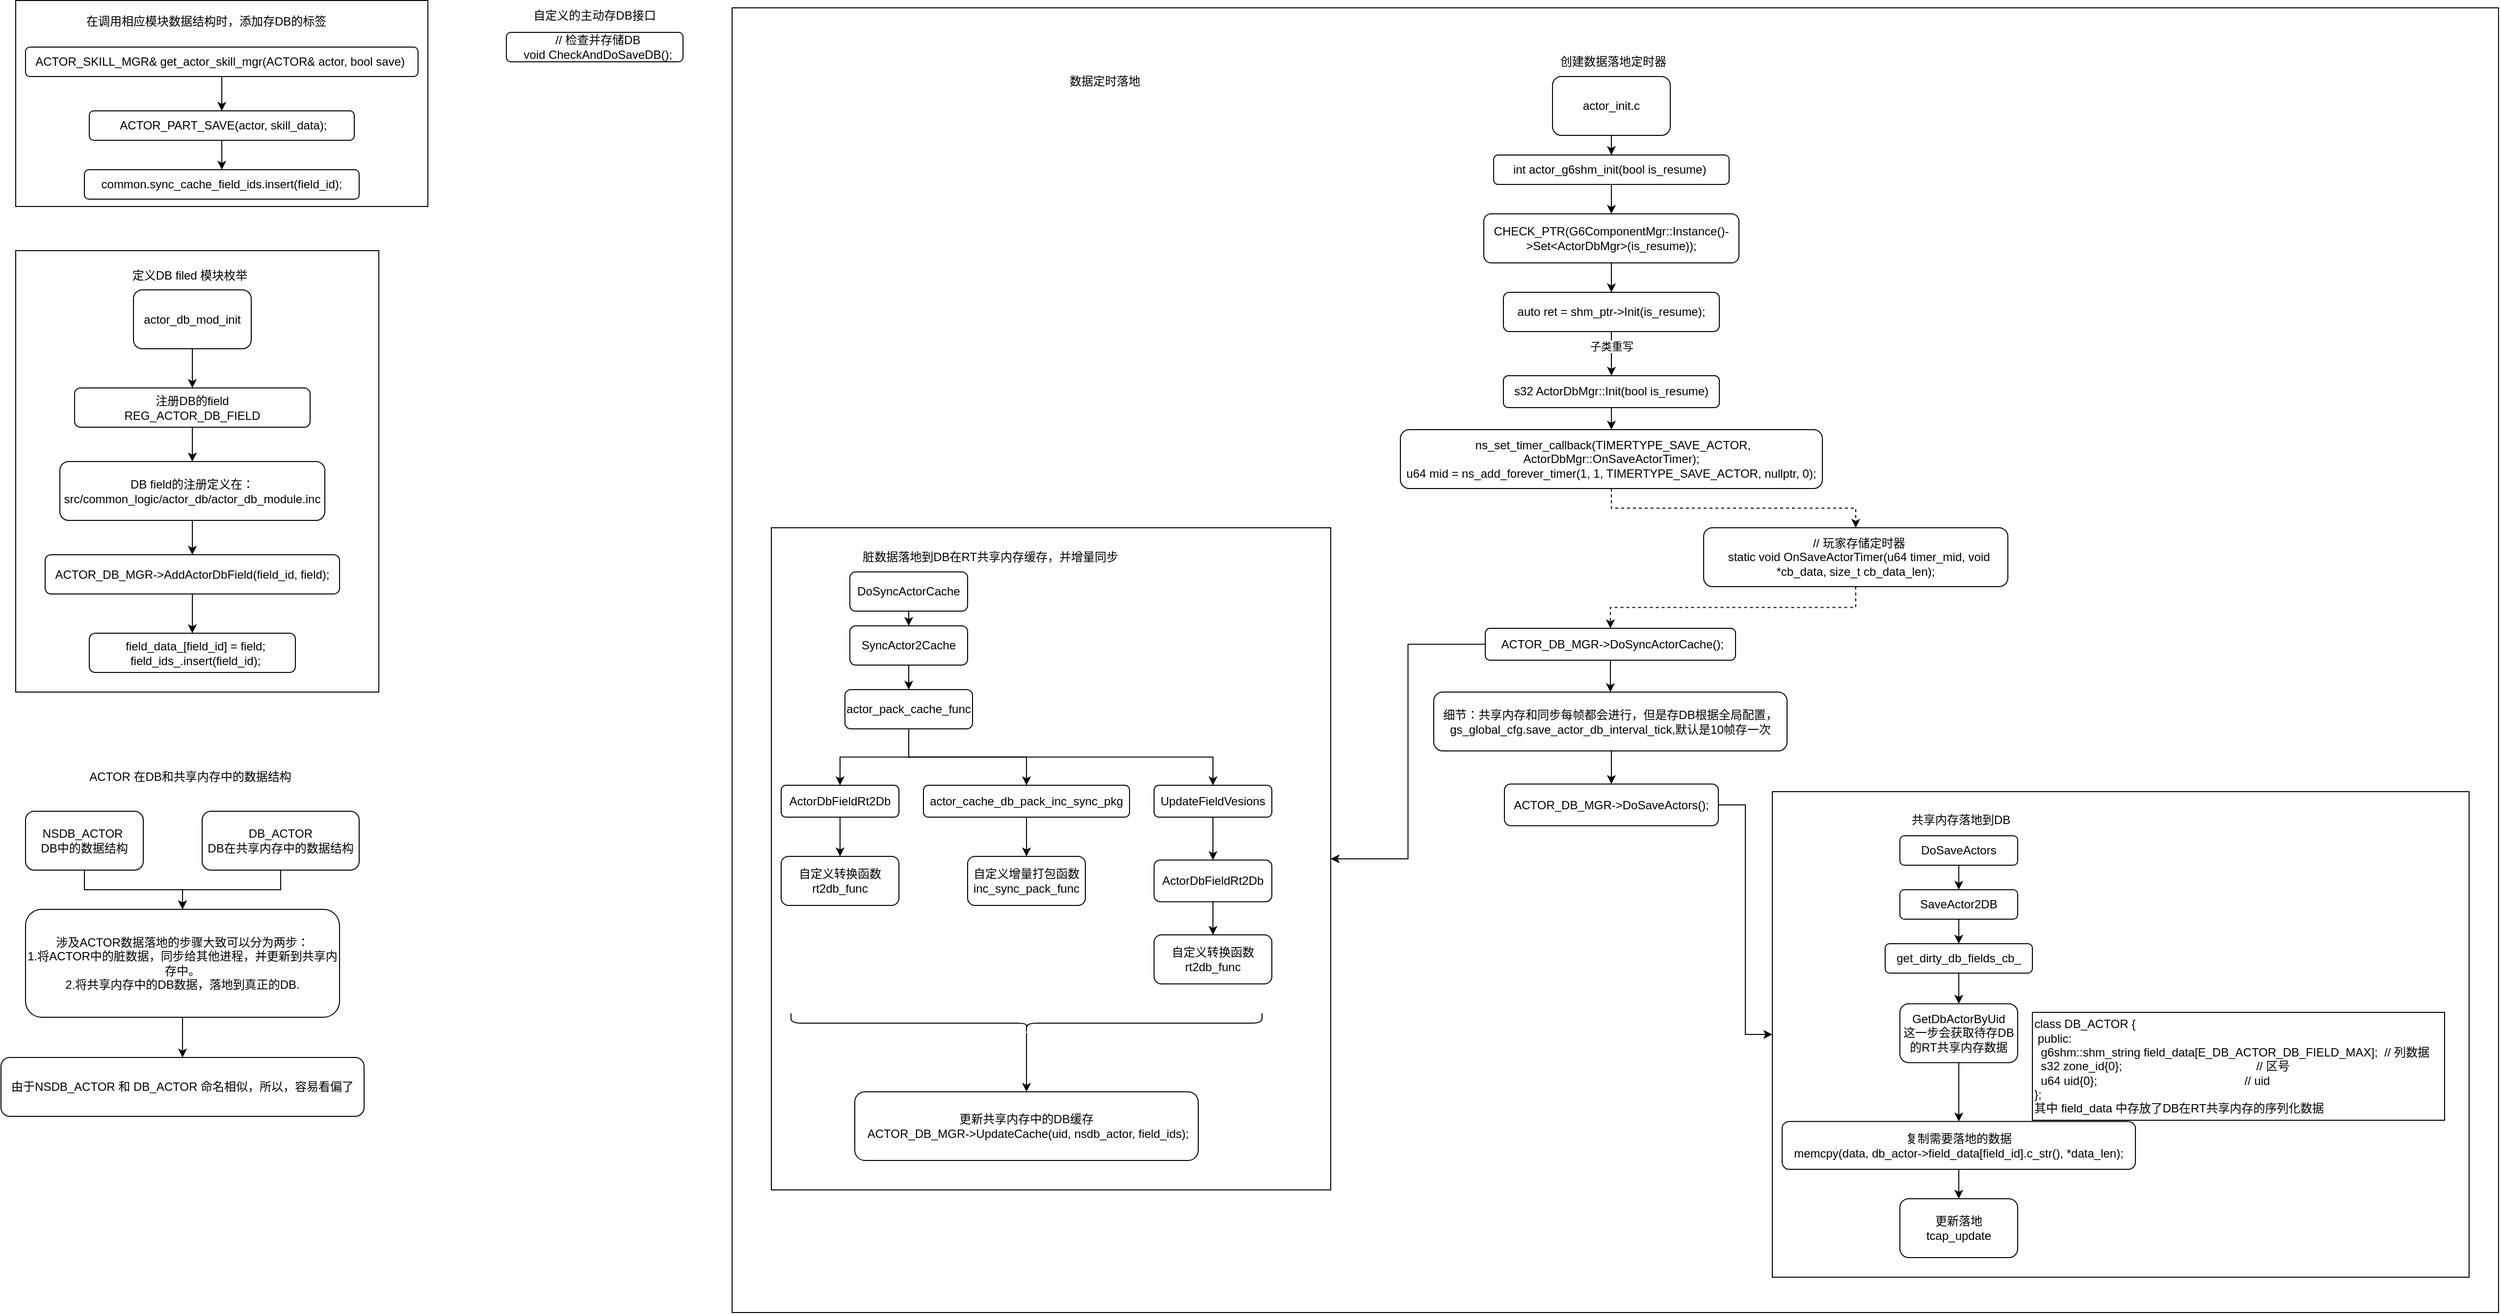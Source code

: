 <mxfile version="26.0.6">
  <diagram name="第 1 页" id="8cFtf-UiOnAKoCmu1fZL">
    <mxGraphModel dx="4027" dy="1700" grid="1" gridSize="10" guides="1" tooltips="1" connect="1" arrows="1" fold="1" page="1" pageScale="1" pageWidth="827" pageHeight="1169" math="0" shadow="0">
      <root>
        <mxCell id="0" />
        <mxCell id="1" parent="0" />
        <mxCell id="C0QmIfeoY1ldJ2bSpZcB-1" value="&lt;div&gt;&amp;nbsp; // 检查并存储DB&lt;/div&gt;&lt;div&gt;&amp;nbsp; void CheckAndDoSaveDB();&lt;/div&gt;" style="rounded=1;whiteSpace=wrap;html=1;" vertex="1" parent="1">
          <mxGeometry x="-110" y="75" width="180" height="30" as="geometry" />
        </mxCell>
        <mxCell id="C0QmIfeoY1ldJ2bSpZcB-7" value="" style="edgeStyle=orthogonalEdgeStyle;rounded=0;orthogonalLoop=1;jettySize=auto;html=1;" edge="1" parent="1" source="C0QmIfeoY1ldJ2bSpZcB-5" target="C0QmIfeoY1ldJ2bSpZcB-6">
          <mxGeometry relative="1" as="geometry" />
        </mxCell>
        <mxCell id="C0QmIfeoY1ldJ2bSpZcB-5" value="actor_init.c" style="rounded=1;whiteSpace=wrap;html=1;" vertex="1" parent="1">
          <mxGeometry x="956" y="120" width="120" height="60" as="geometry" />
        </mxCell>
        <mxCell id="C0QmIfeoY1ldJ2bSpZcB-9" value="" style="edgeStyle=orthogonalEdgeStyle;rounded=0;orthogonalLoop=1;jettySize=auto;html=1;" edge="1" parent="1" source="C0QmIfeoY1ldJ2bSpZcB-6" target="C0QmIfeoY1ldJ2bSpZcB-8">
          <mxGeometry relative="1" as="geometry" />
        </mxCell>
        <mxCell id="C0QmIfeoY1ldJ2bSpZcB-6" value="int actor_g6shm_init(bool is_resume)&amp;nbsp;" style="whiteSpace=wrap;html=1;rounded=1;" vertex="1" parent="1">
          <mxGeometry x="896" y="200" width="240" height="30" as="geometry" />
        </mxCell>
        <mxCell id="C0QmIfeoY1ldJ2bSpZcB-11" value="" style="edgeStyle=orthogonalEdgeStyle;rounded=0;orthogonalLoop=1;jettySize=auto;html=1;" edge="1" parent="1" source="C0QmIfeoY1ldJ2bSpZcB-8" target="C0QmIfeoY1ldJ2bSpZcB-10">
          <mxGeometry relative="1" as="geometry" />
        </mxCell>
        <mxCell id="C0QmIfeoY1ldJ2bSpZcB-8" value="CHECK_PTR(G6ComponentMgr::Instance()-&amp;gt;Set&amp;lt;ActorDbMgr&amp;gt;(is_resume));" style="whiteSpace=wrap;html=1;rounded=1;" vertex="1" parent="1">
          <mxGeometry x="886" y="260" width="260" height="50" as="geometry" />
        </mxCell>
        <mxCell id="C0QmIfeoY1ldJ2bSpZcB-13" value="" style="edgeStyle=orthogonalEdgeStyle;rounded=0;orthogonalLoop=1;jettySize=auto;html=1;" edge="1" parent="1" source="C0QmIfeoY1ldJ2bSpZcB-10" target="C0QmIfeoY1ldJ2bSpZcB-12">
          <mxGeometry relative="1" as="geometry" />
        </mxCell>
        <mxCell id="C0QmIfeoY1ldJ2bSpZcB-14" value="子类重写" style="edgeLabel;html=1;align=center;verticalAlign=middle;resizable=0;points=[];" vertex="1" connectable="0" parent="C0QmIfeoY1ldJ2bSpZcB-13">
          <mxGeometry x="-0.341" relative="1" as="geometry">
            <mxPoint as="offset" />
          </mxGeometry>
        </mxCell>
        <mxCell id="C0QmIfeoY1ldJ2bSpZcB-10" value="auto ret = shm_ptr-&amp;gt;Init(is_resume);" style="whiteSpace=wrap;html=1;rounded=1;" vertex="1" parent="1">
          <mxGeometry x="906" y="340" width="220" height="40" as="geometry" />
        </mxCell>
        <mxCell id="C0QmIfeoY1ldJ2bSpZcB-16" value="" style="edgeStyle=orthogonalEdgeStyle;rounded=0;orthogonalLoop=1;jettySize=auto;html=1;" edge="1" parent="1" source="C0QmIfeoY1ldJ2bSpZcB-12" target="C0QmIfeoY1ldJ2bSpZcB-15">
          <mxGeometry relative="1" as="geometry" />
        </mxCell>
        <mxCell id="C0QmIfeoY1ldJ2bSpZcB-12" value="s32 ActorDbMgr::Init(bool is_resume)" style="whiteSpace=wrap;html=1;rounded=1;" vertex="1" parent="1">
          <mxGeometry x="906" y="425" width="220" height="32.5" as="geometry" />
        </mxCell>
        <mxCell id="C0QmIfeoY1ldJ2bSpZcB-102" style="edgeStyle=orthogonalEdgeStyle;rounded=0;orthogonalLoop=1;jettySize=auto;html=1;entryX=0.5;entryY=0;entryDx=0;entryDy=0;dashed=1;" edge="1" parent="1" source="C0QmIfeoY1ldJ2bSpZcB-15" target="C0QmIfeoY1ldJ2bSpZcB-101">
          <mxGeometry relative="1" as="geometry" />
        </mxCell>
        <mxCell id="C0QmIfeoY1ldJ2bSpZcB-15" value="&amp;nbsp;ns_set_timer_callback(TIMERTYPE_SAVE_ACTOR, ActorDbMgr::OnSaveActorTimer);&lt;div&gt;u64 mid = ns_add_forever_timer(1, 1, TIMERTYPE_SAVE_ACTOR, nullptr, 0);&lt;/div&gt;" style="whiteSpace=wrap;html=1;rounded=1;" vertex="1" parent="1">
          <mxGeometry x="801" y="480" width="430" height="60" as="geometry" />
        </mxCell>
        <mxCell id="C0QmIfeoY1ldJ2bSpZcB-22" style="edgeStyle=orthogonalEdgeStyle;rounded=0;orthogonalLoop=1;jettySize=auto;html=1;entryX=0.5;entryY=0;entryDx=0;entryDy=0;" edge="1" parent="1" source="C0QmIfeoY1ldJ2bSpZcB-17" target="C0QmIfeoY1ldJ2bSpZcB-21">
          <mxGeometry relative="1" as="geometry" />
        </mxCell>
        <mxCell id="C0QmIfeoY1ldJ2bSpZcB-97" style="edgeStyle=orthogonalEdgeStyle;rounded=0;orthogonalLoop=1;jettySize=auto;html=1;" edge="1" parent="1" source="C0QmIfeoY1ldJ2bSpZcB-17" target="C0QmIfeoY1ldJ2bSpZcB-93">
          <mxGeometry relative="1" as="geometry" />
        </mxCell>
        <mxCell id="C0QmIfeoY1ldJ2bSpZcB-17" value="&amp;nbsp;ACTOR_DB_MGR-&amp;gt;DoSyncActorCache();" style="whiteSpace=wrap;html=1;rounded=1;" vertex="1" parent="1">
          <mxGeometry x="887.5" y="682.5" width="255" height="32.5" as="geometry" />
        </mxCell>
        <mxCell id="C0QmIfeoY1ldJ2bSpZcB-96" style="edgeStyle=orthogonalEdgeStyle;rounded=0;orthogonalLoop=1;jettySize=auto;html=1;exitX=1;exitY=0.5;exitDx=0;exitDy=0;entryX=0;entryY=0.5;entryDx=0;entryDy=0;" edge="1" parent="1" source="C0QmIfeoY1ldJ2bSpZcB-19" target="C0QmIfeoY1ldJ2bSpZcB-94">
          <mxGeometry relative="1" as="geometry" />
        </mxCell>
        <mxCell id="C0QmIfeoY1ldJ2bSpZcB-19" value="&lt;div&gt;&lt;span style=&quot;background-color: transparent; color: light-dark(rgb(0, 0, 0), rgb(255, 255, 255));&quot;&gt;ACTOR_DB_MGR-&amp;gt;DoSaveActors();&lt;/span&gt;&lt;/div&gt;" style="whiteSpace=wrap;html=1;rounded=1;" vertex="1" parent="1">
          <mxGeometry x="907" y="841.25" width="218" height="42.5" as="geometry" />
        </mxCell>
        <mxCell id="C0QmIfeoY1ldJ2bSpZcB-23" style="edgeStyle=orthogonalEdgeStyle;rounded=0;orthogonalLoop=1;jettySize=auto;html=1;exitX=0.5;exitY=1;exitDx=0;exitDy=0;entryX=0.5;entryY=0;entryDx=0;entryDy=0;" edge="1" parent="1" source="C0QmIfeoY1ldJ2bSpZcB-21" target="C0QmIfeoY1ldJ2bSpZcB-19">
          <mxGeometry relative="1" as="geometry" />
        </mxCell>
        <mxCell id="C0QmIfeoY1ldJ2bSpZcB-21" value="细节：共享内存和同步每帧都会进行，但是存DB根据全局配置，gs_global_cfg.save_actor_db_interval_tick,默认是10帧存一次" style="rounded=1;whiteSpace=wrap;html=1;" vertex="1" parent="1">
          <mxGeometry x="835" y="747.5" width="360" height="60" as="geometry" />
        </mxCell>
        <mxCell id="C0QmIfeoY1ldJ2bSpZcB-27" value="" style="edgeStyle=orthogonalEdgeStyle;rounded=0;orthogonalLoop=1;jettySize=auto;html=1;" edge="1" parent="1" source="C0QmIfeoY1ldJ2bSpZcB-24" target="C0QmIfeoY1ldJ2bSpZcB-26">
          <mxGeometry relative="1" as="geometry" />
        </mxCell>
        <mxCell id="C0QmIfeoY1ldJ2bSpZcB-24" value="DoSyncActorCache" style="rounded=1;whiteSpace=wrap;html=1;" vertex="1" parent="1">
          <mxGeometry x="240" y="625" width="120" height="40" as="geometry" />
        </mxCell>
        <mxCell id="C0QmIfeoY1ldJ2bSpZcB-47" value="" style="edgeStyle=orthogonalEdgeStyle;rounded=0;orthogonalLoop=1;jettySize=auto;html=1;" edge="1" parent="1" source="C0QmIfeoY1ldJ2bSpZcB-25" target="C0QmIfeoY1ldJ2bSpZcB-46">
          <mxGeometry relative="1" as="geometry" />
        </mxCell>
        <mxCell id="C0QmIfeoY1ldJ2bSpZcB-25" value="DoSaveActors" style="rounded=1;whiteSpace=wrap;html=1;" vertex="1" parent="1">
          <mxGeometry x="1310" y="894" width="120" height="30" as="geometry" />
        </mxCell>
        <mxCell id="C0QmIfeoY1ldJ2bSpZcB-29" value="" style="edgeStyle=orthogonalEdgeStyle;rounded=0;orthogonalLoop=1;jettySize=auto;html=1;" edge="1" parent="1" source="C0QmIfeoY1ldJ2bSpZcB-26" target="C0QmIfeoY1ldJ2bSpZcB-28">
          <mxGeometry relative="1" as="geometry" />
        </mxCell>
        <mxCell id="C0QmIfeoY1ldJ2bSpZcB-26" value="SyncActor2Cache" style="whiteSpace=wrap;html=1;rounded=1;" vertex="1" parent="1">
          <mxGeometry x="240" y="680" width="120" height="40" as="geometry" />
        </mxCell>
        <mxCell id="C0QmIfeoY1ldJ2bSpZcB-31" value="" style="edgeStyle=orthogonalEdgeStyle;rounded=0;orthogonalLoop=1;jettySize=auto;html=1;" edge="1" parent="1" source="C0QmIfeoY1ldJ2bSpZcB-28" target="C0QmIfeoY1ldJ2bSpZcB-30">
          <mxGeometry relative="1" as="geometry" />
        </mxCell>
        <mxCell id="C0QmIfeoY1ldJ2bSpZcB-43" style="edgeStyle=orthogonalEdgeStyle;rounded=0;orthogonalLoop=1;jettySize=auto;html=1;entryX=0.5;entryY=0;entryDx=0;entryDy=0;" edge="1" parent="1" source="C0QmIfeoY1ldJ2bSpZcB-28" target="C0QmIfeoY1ldJ2bSpZcB-32">
          <mxGeometry relative="1" as="geometry" />
        </mxCell>
        <mxCell id="C0QmIfeoY1ldJ2bSpZcB-44" style="edgeStyle=orthogonalEdgeStyle;rounded=0;orthogonalLoop=1;jettySize=auto;html=1;exitX=0.5;exitY=1;exitDx=0;exitDy=0;" edge="1" parent="1" source="C0QmIfeoY1ldJ2bSpZcB-28" target="C0QmIfeoY1ldJ2bSpZcB-38">
          <mxGeometry relative="1" as="geometry" />
        </mxCell>
        <mxCell id="C0QmIfeoY1ldJ2bSpZcB-28" value="actor_pack_cache_func" style="whiteSpace=wrap;html=1;rounded=1;" vertex="1" parent="1">
          <mxGeometry x="235" y="745" width="130" height="40" as="geometry" />
        </mxCell>
        <mxCell id="C0QmIfeoY1ldJ2bSpZcB-37" value="" style="edgeStyle=orthogonalEdgeStyle;rounded=0;orthogonalLoop=1;jettySize=auto;html=1;" edge="1" parent="1" source="C0QmIfeoY1ldJ2bSpZcB-30" target="C0QmIfeoY1ldJ2bSpZcB-36">
          <mxGeometry relative="1" as="geometry" />
        </mxCell>
        <mxCell id="C0QmIfeoY1ldJ2bSpZcB-30" value="ActorDbFieldRt2Db" style="whiteSpace=wrap;html=1;rounded=1;" vertex="1" parent="1">
          <mxGeometry x="170" y="842.5" width="120" height="32.5" as="geometry" />
        </mxCell>
        <mxCell id="C0QmIfeoY1ldJ2bSpZcB-35" value="" style="edgeStyle=orthogonalEdgeStyle;rounded=0;orthogonalLoop=1;jettySize=auto;html=1;" edge="1" parent="1" source="C0QmIfeoY1ldJ2bSpZcB-32" target="C0QmIfeoY1ldJ2bSpZcB-34">
          <mxGeometry relative="1" as="geometry" />
        </mxCell>
        <mxCell id="C0QmIfeoY1ldJ2bSpZcB-32" value="actor_cache_db_pack_inc_sync_pkg" style="whiteSpace=wrap;html=1;rounded=1;" vertex="1" parent="1">
          <mxGeometry x="315" y="842.5" width="210" height="32.5" as="geometry" />
        </mxCell>
        <mxCell id="C0QmIfeoY1ldJ2bSpZcB-34" value="&lt;div&gt;自定义增量打包函数&lt;/div&gt;inc_sync_pack_func" style="whiteSpace=wrap;html=1;rounded=1;" vertex="1" parent="1">
          <mxGeometry x="360" y="915" width="120" height="50" as="geometry" />
        </mxCell>
        <mxCell id="C0QmIfeoY1ldJ2bSpZcB-36" value="&lt;div&gt;自定义转换函数&lt;/div&gt;rt2db_func" style="whiteSpace=wrap;html=1;rounded=1;" vertex="1" parent="1">
          <mxGeometry x="170" y="915" width="120" height="50" as="geometry" />
        </mxCell>
        <mxCell id="C0QmIfeoY1ldJ2bSpZcB-40" value="" style="edgeStyle=orthogonalEdgeStyle;rounded=0;orthogonalLoop=1;jettySize=auto;html=1;" edge="1" parent="1" source="C0QmIfeoY1ldJ2bSpZcB-38" target="C0QmIfeoY1ldJ2bSpZcB-39">
          <mxGeometry relative="1" as="geometry" />
        </mxCell>
        <mxCell id="C0QmIfeoY1ldJ2bSpZcB-38" value="UpdateFieldVesions" style="rounded=1;whiteSpace=wrap;html=1;" vertex="1" parent="1">
          <mxGeometry x="550" y="842.5" width="120" height="32.5" as="geometry" />
        </mxCell>
        <mxCell id="C0QmIfeoY1ldJ2bSpZcB-42" value="" style="edgeStyle=orthogonalEdgeStyle;rounded=0;orthogonalLoop=1;jettySize=auto;html=1;" edge="1" parent="1" source="C0QmIfeoY1ldJ2bSpZcB-39" target="C0QmIfeoY1ldJ2bSpZcB-41">
          <mxGeometry relative="1" as="geometry" />
        </mxCell>
        <mxCell id="C0QmIfeoY1ldJ2bSpZcB-39" value="ActorDbFieldRt2Db" style="whiteSpace=wrap;html=1;rounded=1;" vertex="1" parent="1">
          <mxGeometry x="550" y="918.75" width="120" height="42.5" as="geometry" />
        </mxCell>
        <mxCell id="C0QmIfeoY1ldJ2bSpZcB-41" value="&lt;div&gt;自定义转换函数&lt;/div&gt;rt2db_func" style="whiteSpace=wrap;html=1;rounded=1;" vertex="1" parent="1">
          <mxGeometry x="550" y="995" width="120" height="50" as="geometry" />
        </mxCell>
        <mxCell id="C0QmIfeoY1ldJ2bSpZcB-45" value="脏数据落地到DB在RT共享内存缓存，并增量同步&amp;nbsp;" style="text;html=1;align=center;verticalAlign=middle;whiteSpace=wrap;rounded=0;" vertex="1" parent="1">
          <mxGeometry x="240" y="595" width="290" height="30" as="geometry" />
        </mxCell>
        <mxCell id="C0QmIfeoY1ldJ2bSpZcB-49" value="" style="edgeStyle=orthogonalEdgeStyle;rounded=0;orthogonalLoop=1;jettySize=auto;html=1;" edge="1" parent="1" source="C0QmIfeoY1ldJ2bSpZcB-46" target="C0QmIfeoY1ldJ2bSpZcB-48">
          <mxGeometry relative="1" as="geometry" />
        </mxCell>
        <mxCell id="C0QmIfeoY1ldJ2bSpZcB-46" value="SaveActor2DB" style="whiteSpace=wrap;html=1;rounded=1;" vertex="1" parent="1">
          <mxGeometry x="1310" y="949" width="120" height="30" as="geometry" />
        </mxCell>
        <mxCell id="C0QmIfeoY1ldJ2bSpZcB-51" value="" style="edgeStyle=orthogonalEdgeStyle;rounded=0;orthogonalLoop=1;jettySize=auto;html=1;" edge="1" parent="1" source="C0QmIfeoY1ldJ2bSpZcB-48" target="C0QmIfeoY1ldJ2bSpZcB-50">
          <mxGeometry relative="1" as="geometry" />
        </mxCell>
        <mxCell id="C0QmIfeoY1ldJ2bSpZcB-48" value="get_dirty_db_fields_cb_" style="whiteSpace=wrap;html=1;rounded=1;" vertex="1" parent="1">
          <mxGeometry x="1295" y="1004" width="150" height="30" as="geometry" />
        </mxCell>
        <mxCell id="C0QmIfeoY1ldJ2bSpZcB-53" value="" style="edgeStyle=orthogonalEdgeStyle;rounded=0;orthogonalLoop=1;jettySize=auto;html=1;" edge="1" parent="1" source="C0QmIfeoY1ldJ2bSpZcB-50" target="C0QmIfeoY1ldJ2bSpZcB-52">
          <mxGeometry relative="1" as="geometry" />
        </mxCell>
        <mxCell id="C0QmIfeoY1ldJ2bSpZcB-50" value="GetDbActorByUid&lt;div&gt;这一步会获取待存DB的RT共享内存数据&lt;/div&gt;" style="whiteSpace=wrap;html=1;rounded=1;" vertex="1" parent="1">
          <mxGeometry x="1310" y="1065.25" width="120" height="60" as="geometry" />
        </mxCell>
        <mxCell id="C0QmIfeoY1ldJ2bSpZcB-55" value="" style="edgeStyle=orthogonalEdgeStyle;rounded=0;orthogonalLoop=1;jettySize=auto;html=1;" edge="1" parent="1" source="C0QmIfeoY1ldJ2bSpZcB-52" target="C0QmIfeoY1ldJ2bSpZcB-54">
          <mxGeometry relative="1" as="geometry" />
        </mxCell>
        <mxCell id="C0QmIfeoY1ldJ2bSpZcB-52" value="&lt;div&gt;复制需要落地的数据&lt;/div&gt;memcpy(data, db_actor-&amp;gt;field_data[field_id].c_str(), *data_len);" style="whiteSpace=wrap;html=1;rounded=1;" vertex="1" parent="1">
          <mxGeometry x="1190" y="1185.25" width="360" height="48.75" as="geometry" />
        </mxCell>
        <mxCell id="C0QmIfeoY1ldJ2bSpZcB-54" value="&lt;div&gt;更新落地&lt;/div&gt;tcap_update" style="whiteSpace=wrap;html=1;rounded=1;" vertex="1" parent="1">
          <mxGeometry x="1310" y="1264" width="120" height="60" as="geometry" />
        </mxCell>
        <mxCell id="C0QmIfeoY1ldJ2bSpZcB-56" value="&lt;div&gt;class DB_ACTOR {&lt;/div&gt;&lt;div&gt;&amp;nbsp;public:&lt;/div&gt;&lt;div&gt;&amp;nbsp; g6shm::shm_string field_data[E_DB_ACTOR_DB_FIELD_MAX];&amp;nbsp; // 列数据&lt;/div&gt;&lt;div&gt;&amp;nbsp; s32 zone_id{0};&amp;nbsp; &amp;nbsp; &amp;nbsp; &amp;nbsp; &amp;nbsp; &amp;nbsp; &amp;nbsp; &amp;nbsp; &amp;nbsp; &amp;nbsp; &amp;nbsp; &amp;nbsp; &amp;nbsp; &amp;nbsp; &amp;nbsp; &amp;nbsp; &amp;nbsp; &amp;nbsp; &amp;nbsp; &amp;nbsp; &amp;nbsp;// 区号&lt;/div&gt;&lt;div&gt;&amp;nbsp; u64 uid{0};&amp;nbsp; &amp;nbsp; &amp;nbsp; &amp;nbsp; &amp;nbsp; &amp;nbsp; &amp;nbsp; &amp;nbsp; &amp;nbsp; &amp;nbsp; &amp;nbsp; &amp;nbsp; &amp;nbsp; &amp;nbsp; &amp;nbsp; &amp;nbsp; &amp;nbsp; &amp;nbsp; &amp;nbsp; &amp;nbsp; &amp;nbsp; &amp;nbsp; &amp;nbsp;// uid&lt;/div&gt;&lt;div&gt;};&lt;/div&gt;&lt;div&gt;其中 field_data 中存放了DB在RT共享内存的序列化数据&lt;/div&gt;" style="rounded=0;whiteSpace=wrap;html=1;align=left;" vertex="1" parent="1">
          <mxGeometry x="1445" y="1074" width="420" height="110" as="geometry" />
        </mxCell>
        <mxCell id="C0QmIfeoY1ldJ2bSpZcB-57" value="&lt;div&gt;更新共享内存中的DB缓存&lt;/div&gt;&amp;nbsp;ACTOR_DB_MGR-&amp;gt;UpdateCache(uid, nsdb_actor, field_ids);" style="rounded=1;whiteSpace=wrap;html=1;" vertex="1" parent="1">
          <mxGeometry x="245" y="1155" width="350" height="70" as="geometry" />
        </mxCell>
        <mxCell id="C0QmIfeoY1ldJ2bSpZcB-60" style="edgeStyle=orthogonalEdgeStyle;rounded=0;orthogonalLoop=1;jettySize=auto;html=1;entryX=0.5;entryY=0;entryDx=0;entryDy=0;" edge="1" parent="1" source="C0QmIfeoY1ldJ2bSpZcB-58" target="C0QmIfeoY1ldJ2bSpZcB-57">
          <mxGeometry relative="1" as="geometry" />
        </mxCell>
        <mxCell id="C0QmIfeoY1ldJ2bSpZcB-58" value="" style="shape=curlyBracket;whiteSpace=wrap;html=1;rounded=1;flipH=1;labelPosition=right;verticalLabelPosition=middle;align=left;verticalAlign=middle;direction=north;" vertex="1" parent="1">
          <mxGeometry x="180" y="1075" width="480" height="20" as="geometry" />
        </mxCell>
        <mxCell id="C0QmIfeoY1ldJ2bSpZcB-69" value="&lt;div style=&quot;text-align: center;&quot;&gt;&lt;span style=&quot;background-color: transparent; color: light-dark(rgb(0, 0, 0), rgb(255, 255, 255));&quot;&gt;共享内存落地到DB&lt;/span&gt;&lt;/div&gt;" style="text;whiteSpace=wrap;html=1;" vertex="1" parent="1">
          <mxGeometry x="1320" y="864" width="300" height="40" as="geometry" />
        </mxCell>
        <mxCell id="C0QmIfeoY1ldJ2bSpZcB-72" value="" style="edgeStyle=orthogonalEdgeStyle;rounded=0;orthogonalLoop=1;jettySize=auto;html=1;" edge="1" parent="1" source="C0QmIfeoY1ldJ2bSpZcB-70" target="C0QmIfeoY1ldJ2bSpZcB-71">
          <mxGeometry relative="1" as="geometry" />
        </mxCell>
        <mxCell id="C0QmIfeoY1ldJ2bSpZcB-70" value="&lt;div&gt;注册DB的field&lt;/div&gt;REG_ACTOR_DB_FIELD" style="rounded=1;whiteSpace=wrap;html=1;" vertex="1" parent="1">
          <mxGeometry x="-550" y="437.5" width="240" height="40" as="geometry" />
        </mxCell>
        <mxCell id="C0QmIfeoY1ldJ2bSpZcB-76" value="" style="edgeStyle=orthogonalEdgeStyle;rounded=0;orthogonalLoop=1;jettySize=auto;html=1;" edge="1" parent="1" source="C0QmIfeoY1ldJ2bSpZcB-71" target="C0QmIfeoY1ldJ2bSpZcB-75">
          <mxGeometry relative="1" as="geometry" />
        </mxCell>
        <mxCell id="C0QmIfeoY1ldJ2bSpZcB-71" value="DB field的注册定义在：&lt;div&gt;src/common_logic/actor_db/actor_db_module.inc&lt;/div&gt;" style="whiteSpace=wrap;html=1;rounded=1;" vertex="1" parent="1">
          <mxGeometry x="-565" y="512.5" width="270" height="60" as="geometry" />
        </mxCell>
        <mxCell id="C0QmIfeoY1ldJ2bSpZcB-74" style="edgeStyle=orthogonalEdgeStyle;rounded=0;orthogonalLoop=1;jettySize=auto;html=1;entryX=0.5;entryY=0;entryDx=0;entryDy=0;" edge="1" parent="1" source="C0QmIfeoY1ldJ2bSpZcB-73" target="C0QmIfeoY1ldJ2bSpZcB-70">
          <mxGeometry relative="1" as="geometry" />
        </mxCell>
        <mxCell id="C0QmIfeoY1ldJ2bSpZcB-73" value="actor_db_mod_init" style="rounded=1;whiteSpace=wrap;html=1;" vertex="1" parent="1">
          <mxGeometry x="-490" y="337.5" width="120" height="60" as="geometry" />
        </mxCell>
        <mxCell id="C0QmIfeoY1ldJ2bSpZcB-78" value="" style="edgeStyle=orthogonalEdgeStyle;rounded=0;orthogonalLoop=1;jettySize=auto;html=1;" edge="1" parent="1" source="C0QmIfeoY1ldJ2bSpZcB-75" target="C0QmIfeoY1ldJ2bSpZcB-77">
          <mxGeometry relative="1" as="geometry" />
        </mxCell>
        <mxCell id="C0QmIfeoY1ldJ2bSpZcB-75" value="ACTOR_DB_MGR-&amp;gt;AddActorDbField(field_id, field);" style="whiteSpace=wrap;html=1;rounded=1;" vertex="1" parent="1">
          <mxGeometry x="-580" y="607.5" width="300" height="40" as="geometry" />
        </mxCell>
        <mxCell id="C0QmIfeoY1ldJ2bSpZcB-77" value="&lt;div&gt;&amp;nbsp; field_data_[field_id] = field;&lt;/div&gt;&lt;div&gt;&amp;nbsp; field_ids_.insert(field_id);&lt;/div&gt;" style="whiteSpace=wrap;html=1;rounded=1;" vertex="1" parent="1">
          <mxGeometry x="-535" y="687.5" width="210" height="40" as="geometry" />
        </mxCell>
        <mxCell id="C0QmIfeoY1ldJ2bSpZcB-82" value="" style="edgeStyle=orthogonalEdgeStyle;rounded=0;orthogonalLoop=1;jettySize=auto;html=1;" edge="1" parent="1" source="C0QmIfeoY1ldJ2bSpZcB-80" target="C0QmIfeoY1ldJ2bSpZcB-81">
          <mxGeometry relative="1" as="geometry" />
        </mxCell>
        <mxCell id="C0QmIfeoY1ldJ2bSpZcB-80" value="ACTOR_SKILL_MGR&amp;amp; get_actor_skill_mgr(ACTOR&amp;amp; actor, bool save)&amp;nbsp;" style="rounded=1;whiteSpace=wrap;html=1;" vertex="1" parent="1">
          <mxGeometry x="-600" y="90" width="400" height="30" as="geometry" />
        </mxCell>
        <mxCell id="C0QmIfeoY1ldJ2bSpZcB-84" value="" style="edgeStyle=orthogonalEdgeStyle;rounded=0;orthogonalLoop=1;jettySize=auto;html=1;" edge="1" parent="1" source="C0QmIfeoY1ldJ2bSpZcB-81" target="C0QmIfeoY1ldJ2bSpZcB-83">
          <mxGeometry relative="1" as="geometry" />
        </mxCell>
        <mxCell id="C0QmIfeoY1ldJ2bSpZcB-81" value="&amp;nbsp;ACTOR_PART_SAVE(actor, skill_data);" style="whiteSpace=wrap;html=1;rounded=1;" vertex="1" parent="1">
          <mxGeometry x="-535" y="155" width="270" height="30" as="geometry" />
        </mxCell>
        <mxCell id="C0QmIfeoY1ldJ2bSpZcB-83" value="common.sync_cache_field_ids.insert(field_id);" style="whiteSpace=wrap;html=1;rounded=1;" vertex="1" parent="1">
          <mxGeometry x="-540" y="215" width="280" height="30" as="geometry" />
        </mxCell>
        <mxCell id="C0QmIfeoY1ldJ2bSpZcB-85" value="&lt;span style=&quot;color: rgb(0, 0, 0); font-family: Helvetica; font-size: 12px; font-style: normal; font-variant-ligatures: normal; font-variant-caps: normal; font-weight: 400; letter-spacing: normal; orphans: 2; text-align: center; text-indent: 0px; text-transform: none; widows: 2; word-spacing: 0px; -webkit-text-stroke-width: 0px; white-space: normal; background-color: rgb(251, 251, 251); text-decoration-thickness: initial; text-decoration-style: initial; text-decoration-color: initial; float: none; display: inline !important;&quot;&gt;在调用相应模块数据结构时，添加存DB的标签&lt;/span&gt;" style="text;whiteSpace=wrap;html=1;" vertex="1" parent="1">
          <mxGeometry x="-540" y="50" width="275" height="40" as="geometry" />
        </mxCell>
        <mxCell id="C0QmIfeoY1ldJ2bSpZcB-86" value="定义DB filed 模块枚举" style="text;html=1;align=center;verticalAlign=middle;whiteSpace=wrap;rounded=0;" vertex="1" parent="1">
          <mxGeometry x="-505" y="307.5" width="145" height="30" as="geometry" />
        </mxCell>
        <mxCell id="C0QmIfeoY1ldJ2bSpZcB-87" value="" style="rounded=0;whiteSpace=wrap;html=1;fillColor=none;" vertex="1" parent="1">
          <mxGeometry x="-610" y="42.5" width="420" height="210" as="geometry" />
        </mxCell>
        <mxCell id="C0QmIfeoY1ldJ2bSpZcB-88" value="" style="rounded=0;whiteSpace=wrap;html=1;fillColor=none;" vertex="1" parent="1">
          <mxGeometry x="-610" y="297.5" width="370" height="450" as="geometry" />
        </mxCell>
        <mxCell id="C0QmIfeoY1ldJ2bSpZcB-89" value="自定义的主动存DB接口" style="text;html=1;align=center;verticalAlign=middle;whiteSpace=wrap;rounded=0;" vertex="1" parent="1">
          <mxGeometry x="-85" y="42.5" width="130" height="30" as="geometry" />
        </mxCell>
        <mxCell id="C0QmIfeoY1ldJ2bSpZcB-92" value="创建数据落地定时器" style="text;html=1;align=center;verticalAlign=middle;whiteSpace=wrap;rounded=0;" vertex="1" parent="1">
          <mxGeometry x="960" y="90" width="116" height="30" as="geometry" />
        </mxCell>
        <mxCell id="C0QmIfeoY1ldJ2bSpZcB-93" value="" style="rounded=0;whiteSpace=wrap;html=1;fillColor=none;" vertex="1" parent="1">
          <mxGeometry x="160" y="580" width="570" height="675" as="geometry" />
        </mxCell>
        <mxCell id="C0QmIfeoY1ldJ2bSpZcB-94" value="" style="rounded=0;whiteSpace=wrap;html=1;fillColor=none;" vertex="1" parent="1">
          <mxGeometry x="1180" y="849" width="710" height="495" as="geometry" />
        </mxCell>
        <mxCell id="C0QmIfeoY1ldJ2bSpZcB-99" value="数据定时落地" style="text;html=1;align=center;verticalAlign=middle;whiteSpace=wrap;rounded=0;" vertex="1" parent="1">
          <mxGeometry x="295" y="110" width="410" height="30" as="geometry" />
        </mxCell>
        <mxCell id="C0QmIfeoY1ldJ2bSpZcB-103" style="edgeStyle=orthogonalEdgeStyle;rounded=0;orthogonalLoop=1;jettySize=auto;html=1;entryX=0.5;entryY=0;entryDx=0;entryDy=0;dashed=1;" edge="1" parent="1" source="C0QmIfeoY1ldJ2bSpZcB-101" target="C0QmIfeoY1ldJ2bSpZcB-17">
          <mxGeometry relative="1" as="geometry" />
        </mxCell>
        <mxCell id="C0QmIfeoY1ldJ2bSpZcB-101" value="&lt;div&gt;&amp;nbsp; // 玩家存储定时器&lt;/div&gt;&lt;div&gt;&amp;nbsp; static void OnSaveActorTimer(u64 timer_mid, void *cb_data, size_t cb_data_len);&lt;/div&gt;" style="rounded=1;whiteSpace=wrap;html=1;" vertex="1" parent="1">
          <mxGeometry x="1110" y="580" width="310" height="60" as="geometry" />
        </mxCell>
        <mxCell id="C0QmIfeoY1ldJ2bSpZcB-104" value="" style="rounded=0;whiteSpace=wrap;html=1;fillColor=none;" vertex="1" parent="1">
          <mxGeometry x="120" y="50" width="1800" height="1330" as="geometry" />
        </mxCell>
        <mxCell id="C0QmIfeoY1ldJ2bSpZcB-105" value="ACTOR 在DB和共享内存中的数据结构" style="text;html=1;align=center;verticalAlign=middle;whiteSpace=wrap;rounded=0;" vertex="1" parent="1">
          <mxGeometry x="-547.5" y="819" width="230" height="30" as="geometry" />
        </mxCell>
        <mxCell id="C0QmIfeoY1ldJ2bSpZcB-106" style="edgeStyle=orthogonalEdgeStyle;rounded=0;orthogonalLoop=1;jettySize=auto;html=1;exitX=0.5;exitY=1;exitDx=0;exitDy=0;" edge="1" parent="1" source="C0QmIfeoY1ldJ2bSpZcB-107" target="C0QmIfeoY1ldJ2bSpZcB-111">
          <mxGeometry relative="1" as="geometry" />
        </mxCell>
        <mxCell id="C0QmIfeoY1ldJ2bSpZcB-107" value="NSDB_ACTOR&amp;nbsp;&lt;div&gt;DB中的数据结构&lt;/div&gt;" style="rounded=1;whiteSpace=wrap;html=1;" vertex="1" parent="1">
          <mxGeometry x="-600" y="869" width="120" height="60" as="geometry" />
        </mxCell>
        <mxCell id="C0QmIfeoY1ldJ2bSpZcB-108" style="edgeStyle=orthogonalEdgeStyle;rounded=0;orthogonalLoop=1;jettySize=auto;html=1;entryX=0.5;entryY=0;entryDx=0;entryDy=0;" edge="1" parent="1" source="C0QmIfeoY1ldJ2bSpZcB-109" target="C0QmIfeoY1ldJ2bSpZcB-111">
          <mxGeometry relative="1" as="geometry" />
        </mxCell>
        <mxCell id="C0QmIfeoY1ldJ2bSpZcB-109" value="DB_ACTOR&lt;div&gt;DB在共享内存中的数据结构&lt;/div&gt;" style="rounded=1;whiteSpace=wrap;html=1;" vertex="1" parent="1">
          <mxGeometry x="-420" y="869" width="160" height="60" as="geometry" />
        </mxCell>
        <mxCell id="C0QmIfeoY1ldJ2bSpZcB-110" style="edgeStyle=orthogonalEdgeStyle;rounded=0;orthogonalLoop=1;jettySize=auto;html=1;entryX=0.5;entryY=0;entryDx=0;entryDy=0;" edge="1" parent="1" source="C0QmIfeoY1ldJ2bSpZcB-111" target="C0QmIfeoY1ldJ2bSpZcB-112">
          <mxGeometry relative="1" as="geometry" />
        </mxCell>
        <mxCell id="C0QmIfeoY1ldJ2bSpZcB-111" value="涉及ACTOR数据落地的步骤大致可以分为两步：&lt;div&gt;1.将ACTOR中的脏数据，同步给其他进程，并更新到共享内存中。&lt;/div&gt;&lt;div&gt;2.将共享内存中的DB数据，落地到真正的DB.&lt;/div&gt;" style="rounded=1;whiteSpace=wrap;html=1;" vertex="1" parent="1">
          <mxGeometry x="-600" y="969" width="320" height="110" as="geometry" />
        </mxCell>
        <mxCell id="C0QmIfeoY1ldJ2bSpZcB-112" value="由于NSDB_ACTOR 和 DB_ACTOR 命名相似，所以，容易看偏了" style="rounded=1;whiteSpace=wrap;html=1;" vertex="1" parent="1">
          <mxGeometry x="-625" y="1120" width="370" height="60" as="geometry" />
        </mxCell>
      </root>
    </mxGraphModel>
  </diagram>
</mxfile>
